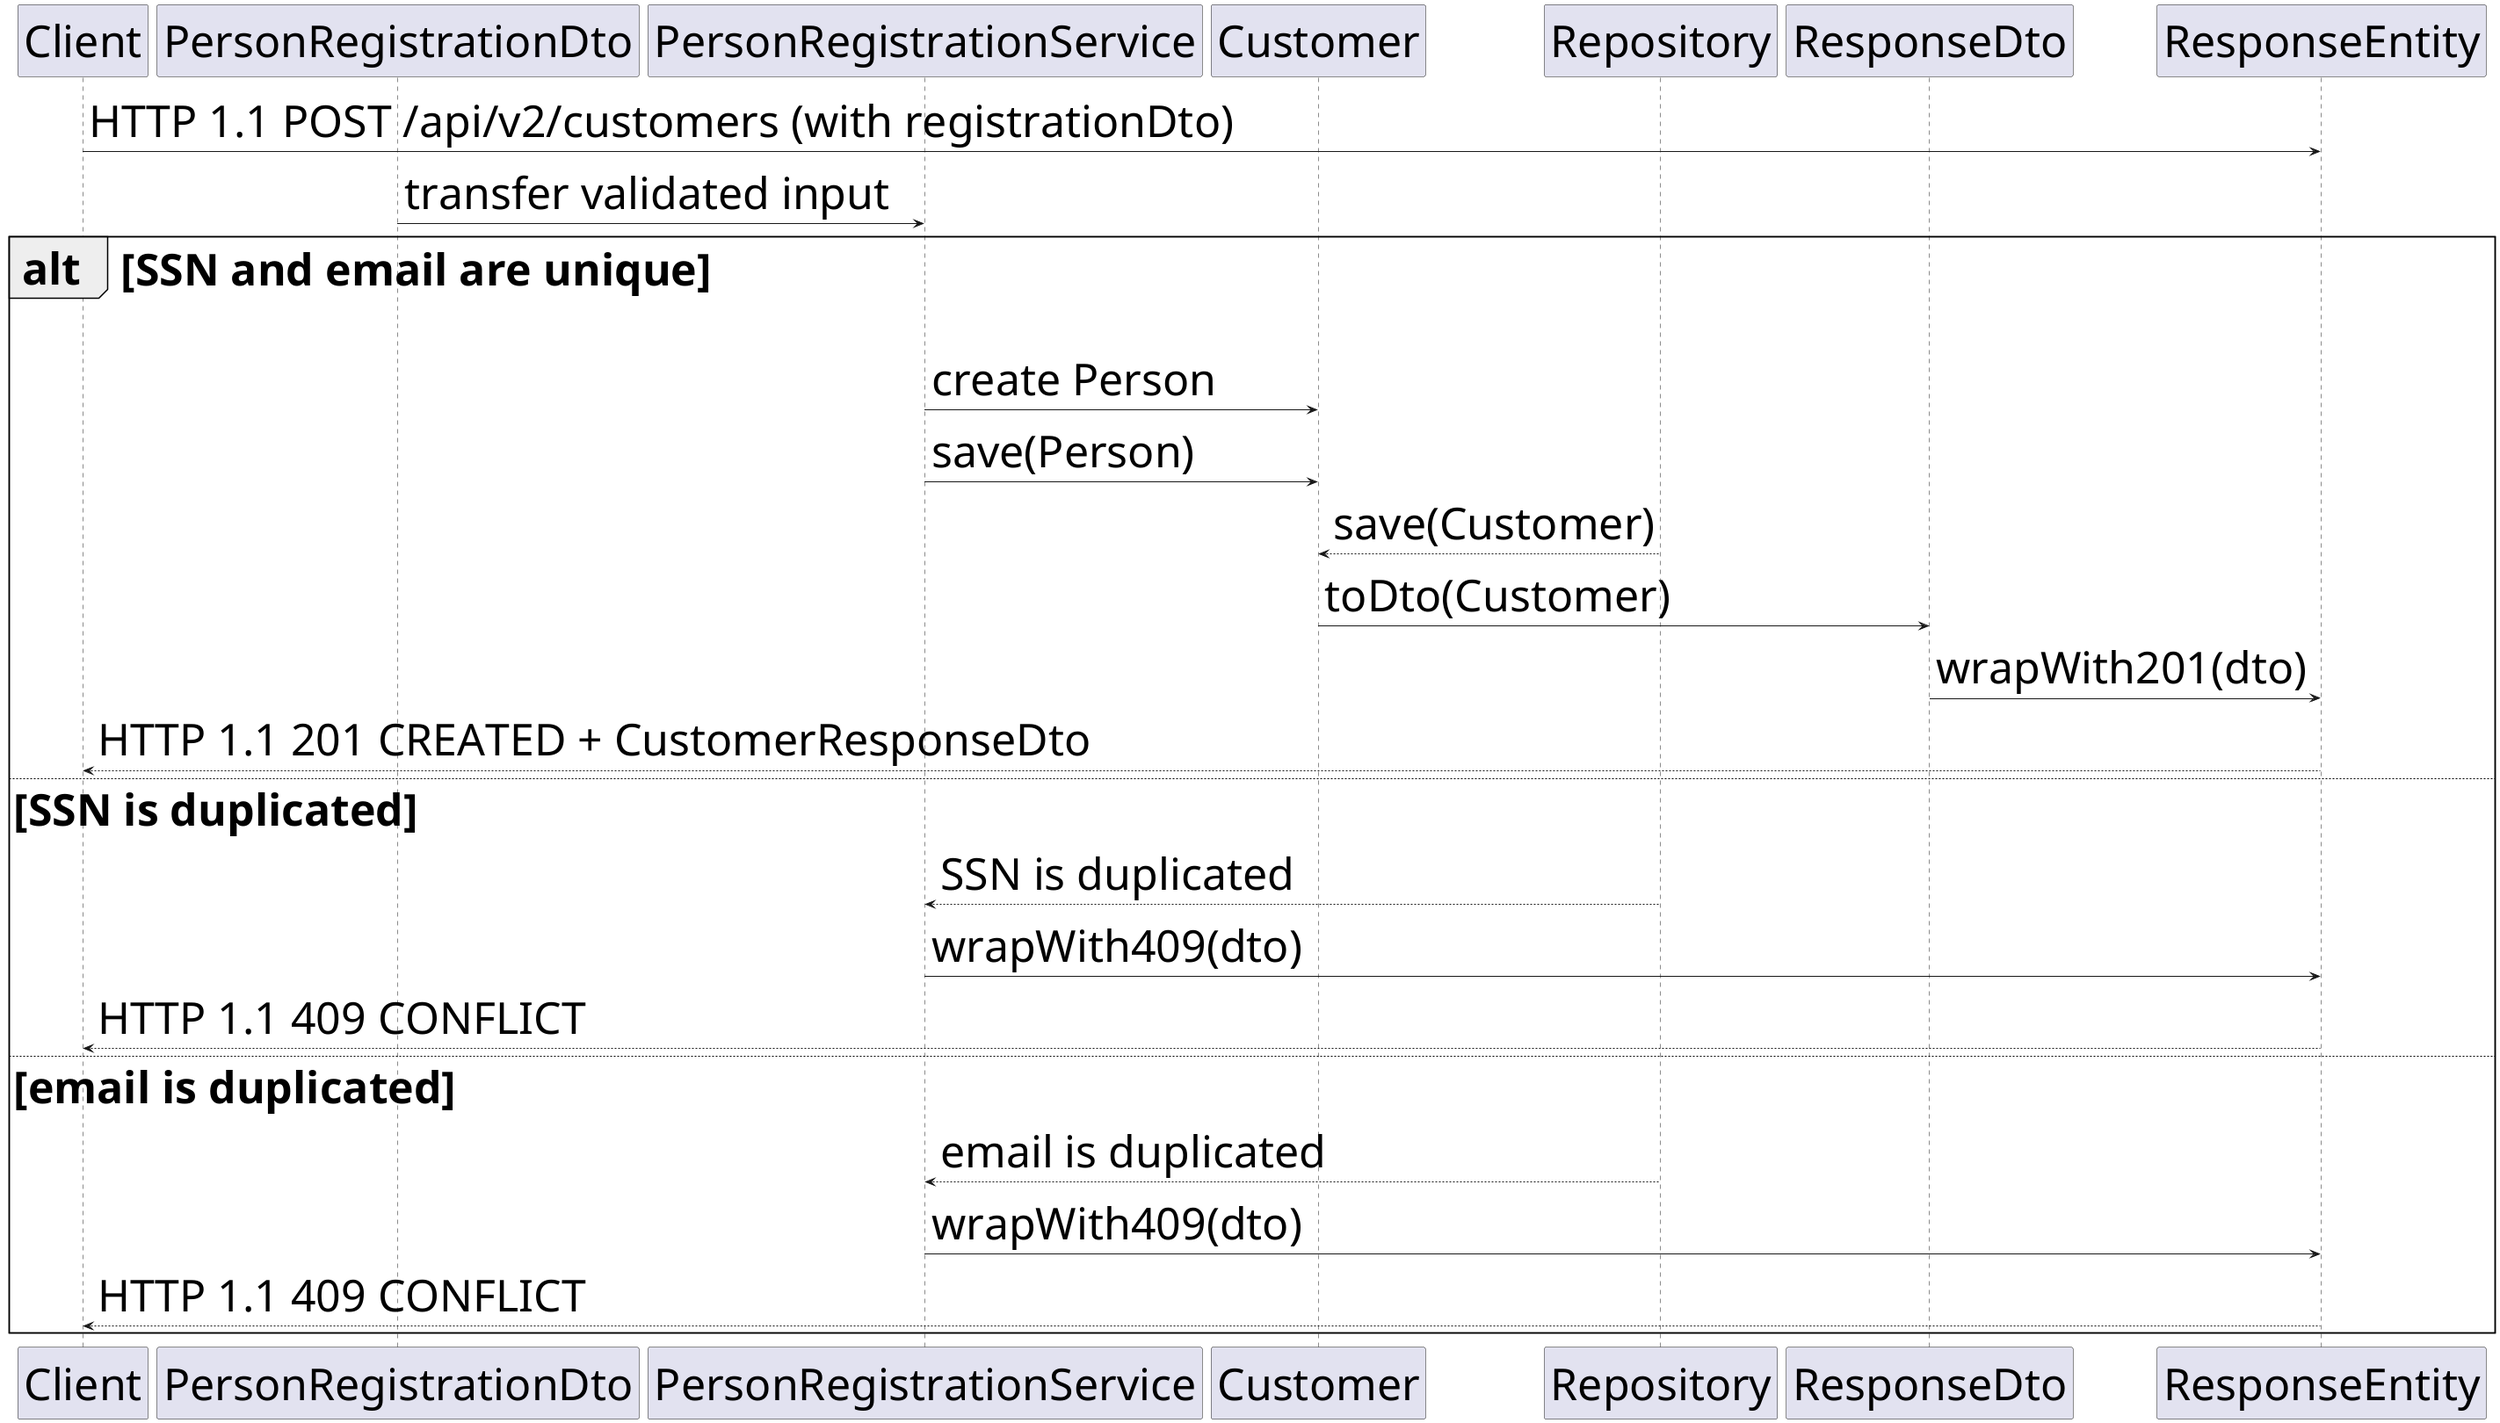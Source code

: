 @startuml

skinparam defaultFontSize 50

participant "Client"
participant "PersonRegistrationDto" as registrationDto
participant "PersonRegistrationService" as registrationService
participant "Customer" as entity
participant "Repository" as repository
participant "ResponseDto" as responseDto
participant "ResponseEntity"

Client -> ResponseEntity: HTTP 1.1 POST /api/v2/customers (with registrationDto)

registrationDto -> registrationService: transfer validated input

alt SSN and email are unique

registrationService -> entity: create Person

registrationService -> entity: save(Person)

entity <-- repository: save(Customer)

entity -> responseDto: toDto(Customer)

responseDto -> ResponseEntity: wrapWith201(dto)

Client <-- ResponseEntity: HTTP 1.1 201 CREATED + CustomerResponseDto

else SSN is duplicated

registrationService <-- repository: SSN is duplicated

registrationService -> ResponseEntity: wrapWith409(dto)

Client <-- ResponseEntity: HTTP 1.1 409 CONFLICT

else email is duplicated

registrationService <-- repository: email is duplicated

registrationService -> ResponseEntity: wrapWith409(dto)

Client <-- ResponseEntity: HTTP 1.1 409 CONFLICT

end

@enduml
